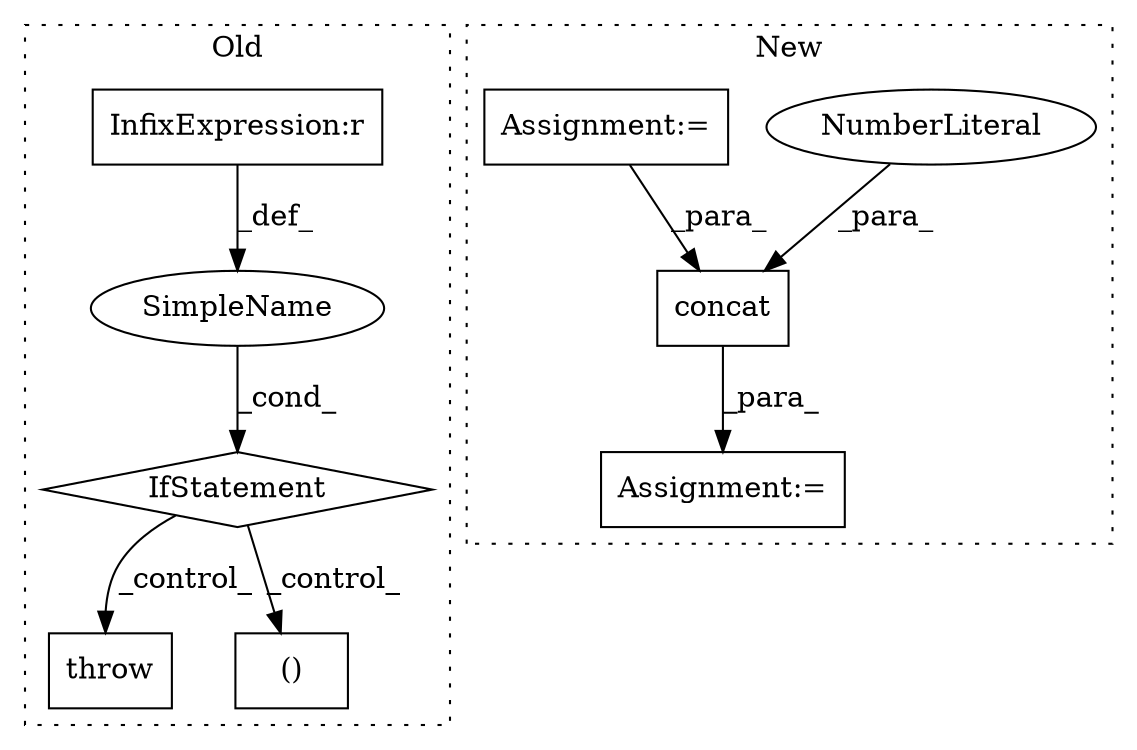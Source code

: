 digraph G {
subgraph cluster0 {
1 [label="throw" a="53" s="27007" l="6" shape="box"];
5 [label="SimpleName" a="42" s="" l="" shape="ellipse"];
6 [label="()" a="106" s="28298" l="24" shape="box"];
7 [label="IfStatement" a="25" s="26965,26997" l="4,2" shape="diamond"];
8 [label="InfixExpression:r" a="27" s="26989" l="4" shape="box"];
label = "Old";
style="dotted";
}
subgraph cluster1 {
2 [label="concat" a="32" s="28675,28723" l="7,1" shape="box"];
3 [label="NumberLiteral" a="34" s="28722" l="1" shape="ellipse"];
4 [label="Assignment:=" a="7" s="28663" l="1" shape="box"];
9 [label="Assignment:=" a="7" s="28549" l="1" shape="box"];
label = "New";
style="dotted";
}
2 -> 4 [label="_para_"];
3 -> 2 [label="_para_"];
5 -> 7 [label="_cond_"];
7 -> 1 [label="_control_"];
7 -> 6 [label="_control_"];
8 -> 5 [label="_def_"];
9 -> 2 [label="_para_"];
}